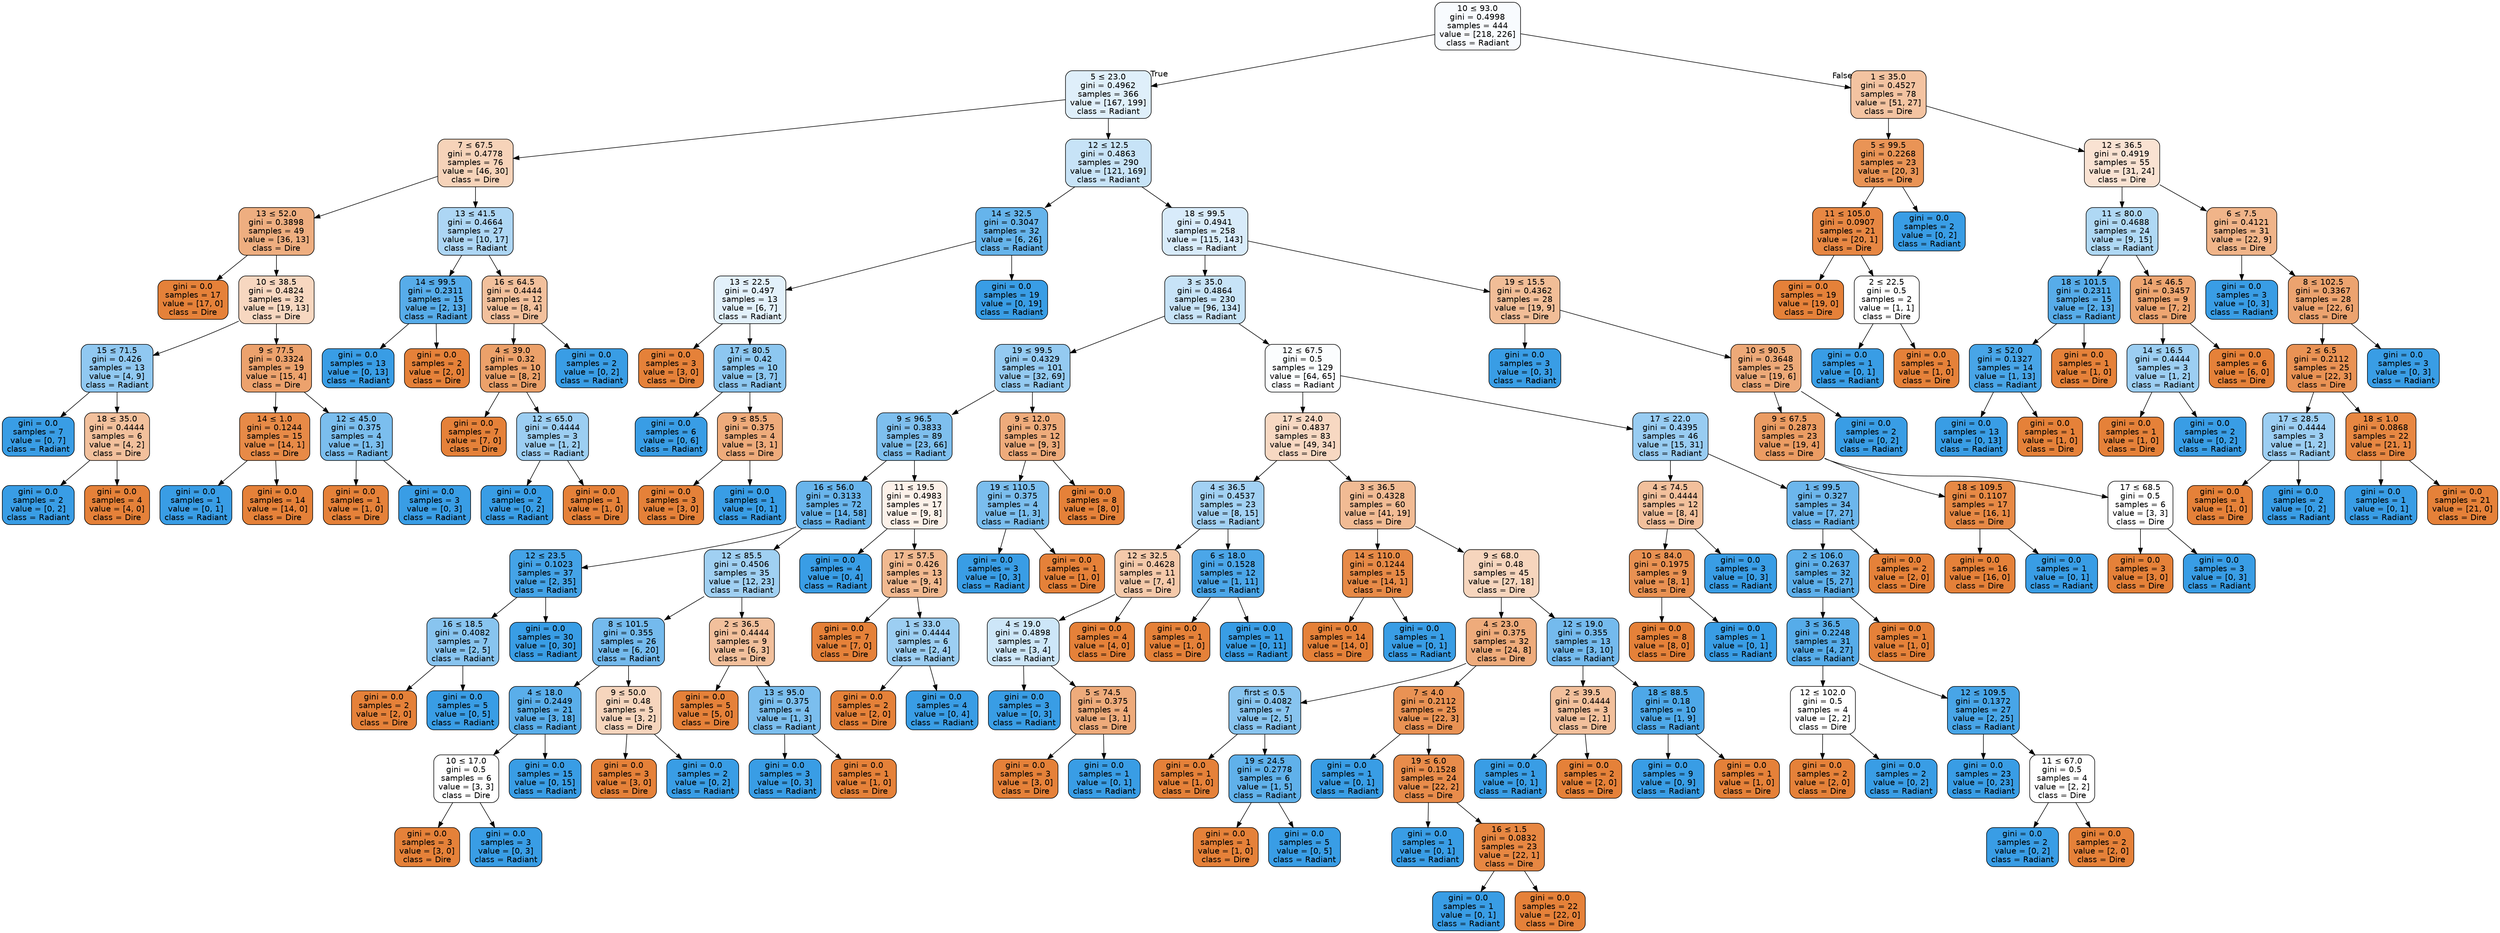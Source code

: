 digraph Tree {
node [shape=box, style="filled, rounded", color="black", fontname=helvetica] ;
edge [fontname=helvetica] ;
0 [label=<10 &le; 93.0<br/>gini = 0.4998<br/>samples = 444<br/>value = [218, 226]<br/>class = Radiant>, fillcolor="#399de509"] ;
1 [label=<5 &le; 23.0<br/>gini = 0.4962<br/>samples = 366<br/>value = [167, 199]<br/>class = Radiant>, fillcolor="#399de529"] ;
0 -> 1 [labeldistance=2.5, labelangle=45, headlabel="True"] ;
2 [label=<7 &le; 67.5<br/>gini = 0.4778<br/>samples = 76<br/>value = [46, 30]<br/>class = Dire>, fillcolor="#e5813959"] ;
1 -> 2 ;
3 [label=<13 &le; 52.0<br/>gini = 0.3898<br/>samples = 49<br/>value = [36, 13]<br/>class = Dire>, fillcolor="#e58139a3"] ;
2 -> 3 ;
4 [label=<gini = 0.0<br/>samples = 17<br/>value = [17, 0]<br/>class = Dire>, fillcolor="#e58139ff"] ;
3 -> 4 ;
5 [label=<10 &le; 38.5<br/>gini = 0.4824<br/>samples = 32<br/>value = [19, 13]<br/>class = Dire>, fillcolor="#e5813951"] ;
3 -> 5 ;
6 [label=<15 &le; 71.5<br/>gini = 0.426<br/>samples = 13<br/>value = [4, 9]<br/>class = Radiant>, fillcolor="#399de58e"] ;
5 -> 6 ;
7 [label=<gini = 0.0<br/>samples = 7<br/>value = [0, 7]<br/>class = Radiant>, fillcolor="#399de5ff"] ;
6 -> 7 ;
8 [label=<18 &le; 35.0<br/>gini = 0.4444<br/>samples = 6<br/>value = [4, 2]<br/>class = Dire>, fillcolor="#e581397f"] ;
6 -> 8 ;
9 [label=<gini = 0.0<br/>samples = 2<br/>value = [0, 2]<br/>class = Radiant>, fillcolor="#399de5ff"] ;
8 -> 9 ;
10 [label=<gini = 0.0<br/>samples = 4<br/>value = [4, 0]<br/>class = Dire>, fillcolor="#e58139ff"] ;
8 -> 10 ;
11 [label=<9 &le; 77.5<br/>gini = 0.3324<br/>samples = 19<br/>value = [15, 4]<br/>class = Dire>, fillcolor="#e58139bb"] ;
5 -> 11 ;
12 [label=<14 &le; 1.0<br/>gini = 0.1244<br/>samples = 15<br/>value = [14, 1]<br/>class = Dire>, fillcolor="#e58139ed"] ;
11 -> 12 ;
13 [label=<gini = 0.0<br/>samples = 1<br/>value = [0, 1]<br/>class = Radiant>, fillcolor="#399de5ff"] ;
12 -> 13 ;
14 [label=<gini = 0.0<br/>samples = 14<br/>value = [14, 0]<br/>class = Dire>, fillcolor="#e58139ff"] ;
12 -> 14 ;
15 [label=<12 &le; 45.0<br/>gini = 0.375<br/>samples = 4<br/>value = [1, 3]<br/>class = Radiant>, fillcolor="#399de5aa"] ;
11 -> 15 ;
16 [label=<gini = 0.0<br/>samples = 1<br/>value = [1, 0]<br/>class = Dire>, fillcolor="#e58139ff"] ;
15 -> 16 ;
17 [label=<gini = 0.0<br/>samples = 3<br/>value = [0, 3]<br/>class = Radiant>, fillcolor="#399de5ff"] ;
15 -> 17 ;
18 [label=<13 &le; 41.5<br/>gini = 0.4664<br/>samples = 27<br/>value = [10, 17]<br/>class = Radiant>, fillcolor="#399de569"] ;
2 -> 18 ;
19 [label=<14 &le; 99.5<br/>gini = 0.2311<br/>samples = 15<br/>value = [2, 13]<br/>class = Radiant>, fillcolor="#399de5d8"] ;
18 -> 19 ;
20 [label=<gini = 0.0<br/>samples = 13<br/>value = [0, 13]<br/>class = Radiant>, fillcolor="#399de5ff"] ;
19 -> 20 ;
21 [label=<gini = 0.0<br/>samples = 2<br/>value = [2, 0]<br/>class = Dire>, fillcolor="#e58139ff"] ;
19 -> 21 ;
22 [label=<16 &le; 64.5<br/>gini = 0.4444<br/>samples = 12<br/>value = [8, 4]<br/>class = Dire>, fillcolor="#e581397f"] ;
18 -> 22 ;
23 [label=<4 &le; 39.0<br/>gini = 0.32<br/>samples = 10<br/>value = [8, 2]<br/>class = Dire>, fillcolor="#e58139bf"] ;
22 -> 23 ;
24 [label=<gini = 0.0<br/>samples = 7<br/>value = [7, 0]<br/>class = Dire>, fillcolor="#e58139ff"] ;
23 -> 24 ;
25 [label=<12 &le; 65.0<br/>gini = 0.4444<br/>samples = 3<br/>value = [1, 2]<br/>class = Radiant>, fillcolor="#399de57f"] ;
23 -> 25 ;
26 [label=<gini = 0.0<br/>samples = 2<br/>value = [0, 2]<br/>class = Radiant>, fillcolor="#399de5ff"] ;
25 -> 26 ;
27 [label=<gini = 0.0<br/>samples = 1<br/>value = [1, 0]<br/>class = Dire>, fillcolor="#e58139ff"] ;
25 -> 27 ;
28 [label=<gini = 0.0<br/>samples = 2<br/>value = [0, 2]<br/>class = Radiant>, fillcolor="#399de5ff"] ;
22 -> 28 ;
29 [label=<12 &le; 12.5<br/>gini = 0.4863<br/>samples = 290<br/>value = [121, 169]<br/>class = Radiant>, fillcolor="#399de548"] ;
1 -> 29 ;
30 [label=<14 &le; 32.5<br/>gini = 0.3047<br/>samples = 32<br/>value = [6, 26]<br/>class = Radiant>, fillcolor="#399de5c4"] ;
29 -> 30 ;
31 [label=<13 &le; 22.5<br/>gini = 0.497<br/>samples = 13<br/>value = [6, 7]<br/>class = Radiant>, fillcolor="#399de524"] ;
30 -> 31 ;
32 [label=<gini = 0.0<br/>samples = 3<br/>value = [3, 0]<br/>class = Dire>, fillcolor="#e58139ff"] ;
31 -> 32 ;
33 [label=<17 &le; 80.5<br/>gini = 0.42<br/>samples = 10<br/>value = [3, 7]<br/>class = Radiant>, fillcolor="#399de592"] ;
31 -> 33 ;
34 [label=<gini = 0.0<br/>samples = 6<br/>value = [0, 6]<br/>class = Radiant>, fillcolor="#399de5ff"] ;
33 -> 34 ;
35 [label=<9 &le; 85.5<br/>gini = 0.375<br/>samples = 4<br/>value = [3, 1]<br/>class = Dire>, fillcolor="#e58139aa"] ;
33 -> 35 ;
36 [label=<gini = 0.0<br/>samples = 3<br/>value = [3, 0]<br/>class = Dire>, fillcolor="#e58139ff"] ;
35 -> 36 ;
37 [label=<gini = 0.0<br/>samples = 1<br/>value = [0, 1]<br/>class = Radiant>, fillcolor="#399de5ff"] ;
35 -> 37 ;
38 [label=<gini = 0.0<br/>samples = 19<br/>value = [0, 19]<br/>class = Radiant>, fillcolor="#399de5ff"] ;
30 -> 38 ;
39 [label=<18 &le; 99.5<br/>gini = 0.4941<br/>samples = 258<br/>value = [115, 143]<br/>class = Radiant>, fillcolor="#399de532"] ;
29 -> 39 ;
40 [label=<3 &le; 35.0<br/>gini = 0.4864<br/>samples = 230<br/>value = [96, 134]<br/>class = Radiant>, fillcolor="#399de548"] ;
39 -> 40 ;
41 [label=<19 &le; 99.5<br/>gini = 0.4329<br/>samples = 101<br/>value = [32, 69]<br/>class = Radiant>, fillcolor="#399de589"] ;
40 -> 41 ;
42 [label=<9 &le; 96.5<br/>gini = 0.3833<br/>samples = 89<br/>value = [23, 66]<br/>class = Radiant>, fillcolor="#399de5a6"] ;
41 -> 42 ;
43 [label=<16 &le; 56.0<br/>gini = 0.3133<br/>samples = 72<br/>value = [14, 58]<br/>class = Radiant>, fillcolor="#399de5c1"] ;
42 -> 43 ;
44 [label=<12 &le; 23.5<br/>gini = 0.1023<br/>samples = 37<br/>value = [2, 35]<br/>class = Radiant>, fillcolor="#399de5f0"] ;
43 -> 44 ;
45 [label=<16 &le; 18.5<br/>gini = 0.4082<br/>samples = 7<br/>value = [2, 5]<br/>class = Radiant>, fillcolor="#399de599"] ;
44 -> 45 ;
46 [label=<gini = 0.0<br/>samples = 2<br/>value = [2, 0]<br/>class = Dire>, fillcolor="#e58139ff"] ;
45 -> 46 ;
47 [label=<gini = 0.0<br/>samples = 5<br/>value = [0, 5]<br/>class = Radiant>, fillcolor="#399de5ff"] ;
45 -> 47 ;
48 [label=<gini = 0.0<br/>samples = 30<br/>value = [0, 30]<br/>class = Radiant>, fillcolor="#399de5ff"] ;
44 -> 48 ;
49 [label=<12 &le; 85.5<br/>gini = 0.4506<br/>samples = 35<br/>value = [12, 23]<br/>class = Radiant>, fillcolor="#399de57a"] ;
43 -> 49 ;
50 [label=<8 &le; 101.5<br/>gini = 0.355<br/>samples = 26<br/>value = [6, 20]<br/>class = Radiant>, fillcolor="#399de5b3"] ;
49 -> 50 ;
51 [label=<4 &le; 18.0<br/>gini = 0.2449<br/>samples = 21<br/>value = [3, 18]<br/>class = Radiant>, fillcolor="#399de5d4"] ;
50 -> 51 ;
52 [label=<10 &le; 17.0<br/>gini = 0.5<br/>samples = 6<br/>value = [3, 3]<br/>class = Dire>, fillcolor="#e5813900"] ;
51 -> 52 ;
53 [label=<gini = 0.0<br/>samples = 3<br/>value = [3, 0]<br/>class = Dire>, fillcolor="#e58139ff"] ;
52 -> 53 ;
54 [label=<gini = 0.0<br/>samples = 3<br/>value = [0, 3]<br/>class = Radiant>, fillcolor="#399de5ff"] ;
52 -> 54 ;
55 [label=<gini = 0.0<br/>samples = 15<br/>value = [0, 15]<br/>class = Radiant>, fillcolor="#399de5ff"] ;
51 -> 55 ;
56 [label=<9 &le; 50.0<br/>gini = 0.48<br/>samples = 5<br/>value = [3, 2]<br/>class = Dire>, fillcolor="#e5813955"] ;
50 -> 56 ;
57 [label=<gini = 0.0<br/>samples = 3<br/>value = [3, 0]<br/>class = Dire>, fillcolor="#e58139ff"] ;
56 -> 57 ;
58 [label=<gini = 0.0<br/>samples = 2<br/>value = [0, 2]<br/>class = Radiant>, fillcolor="#399de5ff"] ;
56 -> 58 ;
59 [label=<2 &le; 36.5<br/>gini = 0.4444<br/>samples = 9<br/>value = [6, 3]<br/>class = Dire>, fillcolor="#e581397f"] ;
49 -> 59 ;
60 [label=<gini = 0.0<br/>samples = 5<br/>value = [5, 0]<br/>class = Dire>, fillcolor="#e58139ff"] ;
59 -> 60 ;
61 [label=<13 &le; 95.0<br/>gini = 0.375<br/>samples = 4<br/>value = [1, 3]<br/>class = Radiant>, fillcolor="#399de5aa"] ;
59 -> 61 ;
62 [label=<gini = 0.0<br/>samples = 3<br/>value = [0, 3]<br/>class = Radiant>, fillcolor="#399de5ff"] ;
61 -> 62 ;
63 [label=<gini = 0.0<br/>samples = 1<br/>value = [1, 0]<br/>class = Dire>, fillcolor="#e58139ff"] ;
61 -> 63 ;
64 [label=<11 &le; 19.5<br/>gini = 0.4983<br/>samples = 17<br/>value = [9, 8]<br/>class = Dire>, fillcolor="#e581391c"] ;
42 -> 64 ;
65 [label=<gini = 0.0<br/>samples = 4<br/>value = [0, 4]<br/>class = Radiant>, fillcolor="#399de5ff"] ;
64 -> 65 ;
66 [label=<17 &le; 57.5<br/>gini = 0.426<br/>samples = 13<br/>value = [9, 4]<br/>class = Dire>, fillcolor="#e581398e"] ;
64 -> 66 ;
67 [label=<gini = 0.0<br/>samples = 7<br/>value = [7, 0]<br/>class = Dire>, fillcolor="#e58139ff"] ;
66 -> 67 ;
68 [label=<1 &le; 33.0<br/>gini = 0.4444<br/>samples = 6<br/>value = [2, 4]<br/>class = Radiant>, fillcolor="#399de57f"] ;
66 -> 68 ;
69 [label=<gini = 0.0<br/>samples = 2<br/>value = [2, 0]<br/>class = Dire>, fillcolor="#e58139ff"] ;
68 -> 69 ;
70 [label=<gini = 0.0<br/>samples = 4<br/>value = [0, 4]<br/>class = Radiant>, fillcolor="#399de5ff"] ;
68 -> 70 ;
71 [label=<9 &le; 12.0<br/>gini = 0.375<br/>samples = 12<br/>value = [9, 3]<br/>class = Dire>, fillcolor="#e58139aa"] ;
41 -> 71 ;
72 [label=<19 &le; 110.5<br/>gini = 0.375<br/>samples = 4<br/>value = [1, 3]<br/>class = Radiant>, fillcolor="#399de5aa"] ;
71 -> 72 ;
73 [label=<gini = 0.0<br/>samples = 3<br/>value = [0, 3]<br/>class = Radiant>, fillcolor="#399de5ff"] ;
72 -> 73 ;
74 [label=<gini = 0.0<br/>samples = 1<br/>value = [1, 0]<br/>class = Dire>, fillcolor="#e58139ff"] ;
72 -> 74 ;
75 [label=<gini = 0.0<br/>samples = 8<br/>value = [8, 0]<br/>class = Dire>, fillcolor="#e58139ff"] ;
71 -> 75 ;
76 [label=<12 &le; 67.5<br/>gini = 0.5<br/>samples = 129<br/>value = [64, 65]<br/>class = Radiant>, fillcolor="#399de504"] ;
40 -> 76 ;
77 [label=<17 &le; 24.0<br/>gini = 0.4837<br/>samples = 83<br/>value = [49, 34]<br/>class = Dire>, fillcolor="#e581394e"] ;
76 -> 77 ;
78 [label=<4 &le; 36.5<br/>gini = 0.4537<br/>samples = 23<br/>value = [8, 15]<br/>class = Radiant>, fillcolor="#399de577"] ;
77 -> 78 ;
79 [label=<12 &le; 32.5<br/>gini = 0.4628<br/>samples = 11<br/>value = [7, 4]<br/>class = Dire>, fillcolor="#e581396d"] ;
78 -> 79 ;
80 [label=<4 &le; 19.0<br/>gini = 0.4898<br/>samples = 7<br/>value = [3, 4]<br/>class = Radiant>, fillcolor="#399de540"] ;
79 -> 80 ;
81 [label=<gini = 0.0<br/>samples = 3<br/>value = [0, 3]<br/>class = Radiant>, fillcolor="#399de5ff"] ;
80 -> 81 ;
82 [label=<5 &le; 74.5<br/>gini = 0.375<br/>samples = 4<br/>value = [3, 1]<br/>class = Dire>, fillcolor="#e58139aa"] ;
80 -> 82 ;
83 [label=<gini = 0.0<br/>samples = 3<br/>value = [3, 0]<br/>class = Dire>, fillcolor="#e58139ff"] ;
82 -> 83 ;
84 [label=<gini = 0.0<br/>samples = 1<br/>value = [0, 1]<br/>class = Radiant>, fillcolor="#399de5ff"] ;
82 -> 84 ;
85 [label=<gini = 0.0<br/>samples = 4<br/>value = [4, 0]<br/>class = Dire>, fillcolor="#e58139ff"] ;
79 -> 85 ;
86 [label=<6 &le; 18.0<br/>gini = 0.1528<br/>samples = 12<br/>value = [1, 11]<br/>class = Radiant>, fillcolor="#399de5e8"] ;
78 -> 86 ;
87 [label=<gini = 0.0<br/>samples = 1<br/>value = [1, 0]<br/>class = Dire>, fillcolor="#e58139ff"] ;
86 -> 87 ;
88 [label=<gini = 0.0<br/>samples = 11<br/>value = [0, 11]<br/>class = Radiant>, fillcolor="#399de5ff"] ;
86 -> 88 ;
89 [label=<3 &le; 36.5<br/>gini = 0.4328<br/>samples = 60<br/>value = [41, 19]<br/>class = Dire>, fillcolor="#e5813989"] ;
77 -> 89 ;
90 [label=<14 &le; 110.0<br/>gini = 0.1244<br/>samples = 15<br/>value = [14, 1]<br/>class = Dire>, fillcolor="#e58139ed"] ;
89 -> 90 ;
91 [label=<gini = 0.0<br/>samples = 14<br/>value = [14, 0]<br/>class = Dire>, fillcolor="#e58139ff"] ;
90 -> 91 ;
92 [label=<gini = 0.0<br/>samples = 1<br/>value = [0, 1]<br/>class = Radiant>, fillcolor="#399de5ff"] ;
90 -> 92 ;
93 [label=<9 &le; 68.0<br/>gini = 0.48<br/>samples = 45<br/>value = [27, 18]<br/>class = Dire>, fillcolor="#e5813955"] ;
89 -> 93 ;
94 [label=<4 &le; 23.0<br/>gini = 0.375<br/>samples = 32<br/>value = [24, 8]<br/>class = Dire>, fillcolor="#e58139aa"] ;
93 -> 94 ;
95 [label=<first &le; 0.5<br/>gini = 0.4082<br/>samples = 7<br/>value = [2, 5]<br/>class = Radiant>, fillcolor="#399de599"] ;
94 -> 95 ;
96 [label=<gini = 0.0<br/>samples = 1<br/>value = [1, 0]<br/>class = Dire>, fillcolor="#e58139ff"] ;
95 -> 96 ;
97 [label=<19 &le; 24.5<br/>gini = 0.2778<br/>samples = 6<br/>value = [1, 5]<br/>class = Radiant>, fillcolor="#399de5cc"] ;
95 -> 97 ;
98 [label=<gini = 0.0<br/>samples = 1<br/>value = [1, 0]<br/>class = Dire>, fillcolor="#e58139ff"] ;
97 -> 98 ;
99 [label=<gini = 0.0<br/>samples = 5<br/>value = [0, 5]<br/>class = Radiant>, fillcolor="#399de5ff"] ;
97 -> 99 ;
100 [label=<7 &le; 4.0<br/>gini = 0.2112<br/>samples = 25<br/>value = [22, 3]<br/>class = Dire>, fillcolor="#e58139dc"] ;
94 -> 100 ;
101 [label=<gini = 0.0<br/>samples = 1<br/>value = [0, 1]<br/>class = Radiant>, fillcolor="#399de5ff"] ;
100 -> 101 ;
102 [label=<19 &le; 6.0<br/>gini = 0.1528<br/>samples = 24<br/>value = [22, 2]<br/>class = Dire>, fillcolor="#e58139e8"] ;
100 -> 102 ;
103 [label=<gini = 0.0<br/>samples = 1<br/>value = [0, 1]<br/>class = Radiant>, fillcolor="#399de5ff"] ;
102 -> 103 ;
104 [label=<16 &le; 1.5<br/>gini = 0.0832<br/>samples = 23<br/>value = [22, 1]<br/>class = Dire>, fillcolor="#e58139f3"] ;
102 -> 104 ;
105 [label=<gini = 0.0<br/>samples = 1<br/>value = [0, 1]<br/>class = Radiant>, fillcolor="#399de5ff"] ;
104 -> 105 ;
106 [label=<gini = 0.0<br/>samples = 22<br/>value = [22, 0]<br/>class = Dire>, fillcolor="#e58139ff"] ;
104 -> 106 ;
107 [label=<12 &le; 19.0<br/>gini = 0.355<br/>samples = 13<br/>value = [3, 10]<br/>class = Radiant>, fillcolor="#399de5b3"] ;
93 -> 107 ;
108 [label=<2 &le; 39.5<br/>gini = 0.4444<br/>samples = 3<br/>value = [2, 1]<br/>class = Dire>, fillcolor="#e581397f"] ;
107 -> 108 ;
109 [label=<gini = 0.0<br/>samples = 1<br/>value = [0, 1]<br/>class = Radiant>, fillcolor="#399de5ff"] ;
108 -> 109 ;
110 [label=<gini = 0.0<br/>samples = 2<br/>value = [2, 0]<br/>class = Dire>, fillcolor="#e58139ff"] ;
108 -> 110 ;
111 [label=<18 &le; 88.5<br/>gini = 0.18<br/>samples = 10<br/>value = [1, 9]<br/>class = Radiant>, fillcolor="#399de5e3"] ;
107 -> 111 ;
112 [label=<gini = 0.0<br/>samples = 9<br/>value = [0, 9]<br/>class = Radiant>, fillcolor="#399de5ff"] ;
111 -> 112 ;
113 [label=<gini = 0.0<br/>samples = 1<br/>value = [1, 0]<br/>class = Dire>, fillcolor="#e58139ff"] ;
111 -> 113 ;
114 [label=<17 &le; 22.0<br/>gini = 0.4395<br/>samples = 46<br/>value = [15, 31]<br/>class = Radiant>, fillcolor="#399de584"] ;
76 -> 114 ;
115 [label=<4 &le; 74.5<br/>gini = 0.4444<br/>samples = 12<br/>value = [8, 4]<br/>class = Dire>, fillcolor="#e581397f"] ;
114 -> 115 ;
116 [label=<10 &le; 84.0<br/>gini = 0.1975<br/>samples = 9<br/>value = [8, 1]<br/>class = Dire>, fillcolor="#e58139df"] ;
115 -> 116 ;
117 [label=<gini = 0.0<br/>samples = 8<br/>value = [8, 0]<br/>class = Dire>, fillcolor="#e58139ff"] ;
116 -> 117 ;
118 [label=<gini = 0.0<br/>samples = 1<br/>value = [0, 1]<br/>class = Radiant>, fillcolor="#399de5ff"] ;
116 -> 118 ;
119 [label=<gini = 0.0<br/>samples = 3<br/>value = [0, 3]<br/>class = Radiant>, fillcolor="#399de5ff"] ;
115 -> 119 ;
120 [label=<1 &le; 99.5<br/>gini = 0.327<br/>samples = 34<br/>value = [7, 27]<br/>class = Radiant>, fillcolor="#399de5bd"] ;
114 -> 120 ;
121 [label=<2 &le; 106.0<br/>gini = 0.2637<br/>samples = 32<br/>value = [5, 27]<br/>class = Radiant>, fillcolor="#399de5d0"] ;
120 -> 121 ;
122 [label=<3 &le; 36.5<br/>gini = 0.2248<br/>samples = 31<br/>value = [4, 27]<br/>class = Radiant>, fillcolor="#399de5d9"] ;
121 -> 122 ;
123 [label=<12 &le; 102.0<br/>gini = 0.5<br/>samples = 4<br/>value = [2, 2]<br/>class = Dire>, fillcolor="#e5813900"] ;
122 -> 123 ;
124 [label=<gini = 0.0<br/>samples = 2<br/>value = [2, 0]<br/>class = Dire>, fillcolor="#e58139ff"] ;
123 -> 124 ;
125 [label=<gini = 0.0<br/>samples = 2<br/>value = [0, 2]<br/>class = Radiant>, fillcolor="#399de5ff"] ;
123 -> 125 ;
126 [label=<12 &le; 109.5<br/>gini = 0.1372<br/>samples = 27<br/>value = [2, 25]<br/>class = Radiant>, fillcolor="#399de5eb"] ;
122 -> 126 ;
127 [label=<gini = 0.0<br/>samples = 23<br/>value = [0, 23]<br/>class = Radiant>, fillcolor="#399de5ff"] ;
126 -> 127 ;
128 [label=<11 &le; 67.0<br/>gini = 0.5<br/>samples = 4<br/>value = [2, 2]<br/>class = Dire>, fillcolor="#e5813900"] ;
126 -> 128 ;
129 [label=<gini = 0.0<br/>samples = 2<br/>value = [0, 2]<br/>class = Radiant>, fillcolor="#399de5ff"] ;
128 -> 129 ;
130 [label=<gini = 0.0<br/>samples = 2<br/>value = [2, 0]<br/>class = Dire>, fillcolor="#e58139ff"] ;
128 -> 130 ;
131 [label=<gini = 0.0<br/>samples = 1<br/>value = [1, 0]<br/>class = Dire>, fillcolor="#e58139ff"] ;
121 -> 131 ;
132 [label=<gini = 0.0<br/>samples = 2<br/>value = [2, 0]<br/>class = Dire>, fillcolor="#e58139ff"] ;
120 -> 132 ;
133 [label=<19 &le; 15.5<br/>gini = 0.4362<br/>samples = 28<br/>value = [19, 9]<br/>class = Dire>, fillcolor="#e5813986"] ;
39 -> 133 ;
134 [label=<gini = 0.0<br/>samples = 3<br/>value = [0, 3]<br/>class = Radiant>, fillcolor="#399de5ff"] ;
133 -> 134 ;
135 [label=<10 &le; 90.5<br/>gini = 0.3648<br/>samples = 25<br/>value = [19, 6]<br/>class = Dire>, fillcolor="#e58139ae"] ;
133 -> 135 ;
136 [label=<9 &le; 67.5<br/>gini = 0.2873<br/>samples = 23<br/>value = [19, 4]<br/>class = Dire>, fillcolor="#e58139c9"] ;
135 -> 136 ;
137 [label=<18 &le; 109.5<br/>gini = 0.1107<br/>samples = 17<br/>value = [16, 1]<br/>class = Dire>, fillcolor="#e58139ef"] ;
136 -> 137 ;
138 [label=<gini = 0.0<br/>samples = 16<br/>value = [16, 0]<br/>class = Dire>, fillcolor="#e58139ff"] ;
137 -> 138 ;
139 [label=<gini = 0.0<br/>samples = 1<br/>value = [0, 1]<br/>class = Radiant>, fillcolor="#399de5ff"] ;
137 -> 139 ;
140 [label=<17 &le; 68.5<br/>gini = 0.5<br/>samples = 6<br/>value = [3, 3]<br/>class = Dire>, fillcolor="#e5813900"] ;
136 -> 140 ;
141 [label=<gini = 0.0<br/>samples = 3<br/>value = [3, 0]<br/>class = Dire>, fillcolor="#e58139ff"] ;
140 -> 141 ;
142 [label=<gini = 0.0<br/>samples = 3<br/>value = [0, 3]<br/>class = Radiant>, fillcolor="#399de5ff"] ;
140 -> 142 ;
143 [label=<gini = 0.0<br/>samples = 2<br/>value = [0, 2]<br/>class = Radiant>, fillcolor="#399de5ff"] ;
135 -> 143 ;
144 [label=<1 &le; 35.0<br/>gini = 0.4527<br/>samples = 78<br/>value = [51, 27]<br/>class = Dire>, fillcolor="#e5813978"] ;
0 -> 144 [labeldistance=2.5, labelangle=-45, headlabel="False"] ;
145 [label=<5 &le; 99.5<br/>gini = 0.2268<br/>samples = 23<br/>value = [20, 3]<br/>class = Dire>, fillcolor="#e58139d9"] ;
144 -> 145 ;
146 [label=<11 &le; 105.0<br/>gini = 0.0907<br/>samples = 21<br/>value = [20, 1]<br/>class = Dire>, fillcolor="#e58139f2"] ;
145 -> 146 ;
147 [label=<gini = 0.0<br/>samples = 19<br/>value = [19, 0]<br/>class = Dire>, fillcolor="#e58139ff"] ;
146 -> 147 ;
148 [label=<2 &le; 22.5<br/>gini = 0.5<br/>samples = 2<br/>value = [1, 1]<br/>class = Dire>, fillcolor="#e5813900"] ;
146 -> 148 ;
149 [label=<gini = 0.0<br/>samples = 1<br/>value = [0, 1]<br/>class = Radiant>, fillcolor="#399de5ff"] ;
148 -> 149 ;
150 [label=<gini = 0.0<br/>samples = 1<br/>value = [1, 0]<br/>class = Dire>, fillcolor="#e58139ff"] ;
148 -> 150 ;
151 [label=<gini = 0.0<br/>samples = 2<br/>value = [0, 2]<br/>class = Radiant>, fillcolor="#399de5ff"] ;
145 -> 151 ;
152 [label=<12 &le; 36.5<br/>gini = 0.4919<br/>samples = 55<br/>value = [31, 24]<br/>class = Dire>, fillcolor="#e581393a"] ;
144 -> 152 ;
153 [label=<11 &le; 80.0<br/>gini = 0.4688<br/>samples = 24<br/>value = [9, 15]<br/>class = Radiant>, fillcolor="#399de566"] ;
152 -> 153 ;
154 [label=<18 &le; 101.5<br/>gini = 0.2311<br/>samples = 15<br/>value = [2, 13]<br/>class = Radiant>, fillcolor="#399de5d8"] ;
153 -> 154 ;
155 [label=<3 &le; 52.0<br/>gini = 0.1327<br/>samples = 14<br/>value = [1, 13]<br/>class = Radiant>, fillcolor="#399de5eb"] ;
154 -> 155 ;
156 [label=<gini = 0.0<br/>samples = 13<br/>value = [0, 13]<br/>class = Radiant>, fillcolor="#399de5ff"] ;
155 -> 156 ;
157 [label=<gini = 0.0<br/>samples = 1<br/>value = [1, 0]<br/>class = Dire>, fillcolor="#e58139ff"] ;
155 -> 157 ;
158 [label=<gini = 0.0<br/>samples = 1<br/>value = [1, 0]<br/>class = Dire>, fillcolor="#e58139ff"] ;
154 -> 158 ;
159 [label=<14 &le; 46.5<br/>gini = 0.3457<br/>samples = 9<br/>value = [7, 2]<br/>class = Dire>, fillcolor="#e58139b6"] ;
153 -> 159 ;
160 [label=<14 &le; 16.5<br/>gini = 0.4444<br/>samples = 3<br/>value = [1, 2]<br/>class = Radiant>, fillcolor="#399de57f"] ;
159 -> 160 ;
161 [label=<gini = 0.0<br/>samples = 1<br/>value = [1, 0]<br/>class = Dire>, fillcolor="#e58139ff"] ;
160 -> 161 ;
162 [label=<gini = 0.0<br/>samples = 2<br/>value = [0, 2]<br/>class = Radiant>, fillcolor="#399de5ff"] ;
160 -> 162 ;
163 [label=<gini = 0.0<br/>samples = 6<br/>value = [6, 0]<br/>class = Dire>, fillcolor="#e58139ff"] ;
159 -> 163 ;
164 [label=<6 &le; 7.5<br/>gini = 0.4121<br/>samples = 31<br/>value = [22, 9]<br/>class = Dire>, fillcolor="#e5813997"] ;
152 -> 164 ;
165 [label=<gini = 0.0<br/>samples = 3<br/>value = [0, 3]<br/>class = Radiant>, fillcolor="#399de5ff"] ;
164 -> 165 ;
166 [label=<8 &le; 102.5<br/>gini = 0.3367<br/>samples = 28<br/>value = [22, 6]<br/>class = Dire>, fillcolor="#e58139b9"] ;
164 -> 166 ;
167 [label=<2 &le; 6.5<br/>gini = 0.2112<br/>samples = 25<br/>value = [22, 3]<br/>class = Dire>, fillcolor="#e58139dc"] ;
166 -> 167 ;
168 [label=<17 &le; 28.5<br/>gini = 0.4444<br/>samples = 3<br/>value = [1, 2]<br/>class = Radiant>, fillcolor="#399de57f"] ;
167 -> 168 ;
169 [label=<gini = 0.0<br/>samples = 1<br/>value = [1, 0]<br/>class = Dire>, fillcolor="#e58139ff"] ;
168 -> 169 ;
170 [label=<gini = 0.0<br/>samples = 2<br/>value = [0, 2]<br/>class = Radiant>, fillcolor="#399de5ff"] ;
168 -> 170 ;
171 [label=<18 &le; 1.0<br/>gini = 0.0868<br/>samples = 22<br/>value = [21, 1]<br/>class = Dire>, fillcolor="#e58139f3"] ;
167 -> 171 ;
172 [label=<gini = 0.0<br/>samples = 1<br/>value = [0, 1]<br/>class = Radiant>, fillcolor="#399de5ff"] ;
171 -> 172 ;
173 [label=<gini = 0.0<br/>samples = 21<br/>value = [21, 0]<br/>class = Dire>, fillcolor="#e58139ff"] ;
171 -> 173 ;
174 [label=<gini = 0.0<br/>samples = 3<br/>value = [0, 3]<br/>class = Radiant>, fillcolor="#399de5ff"] ;
166 -> 174 ;
}